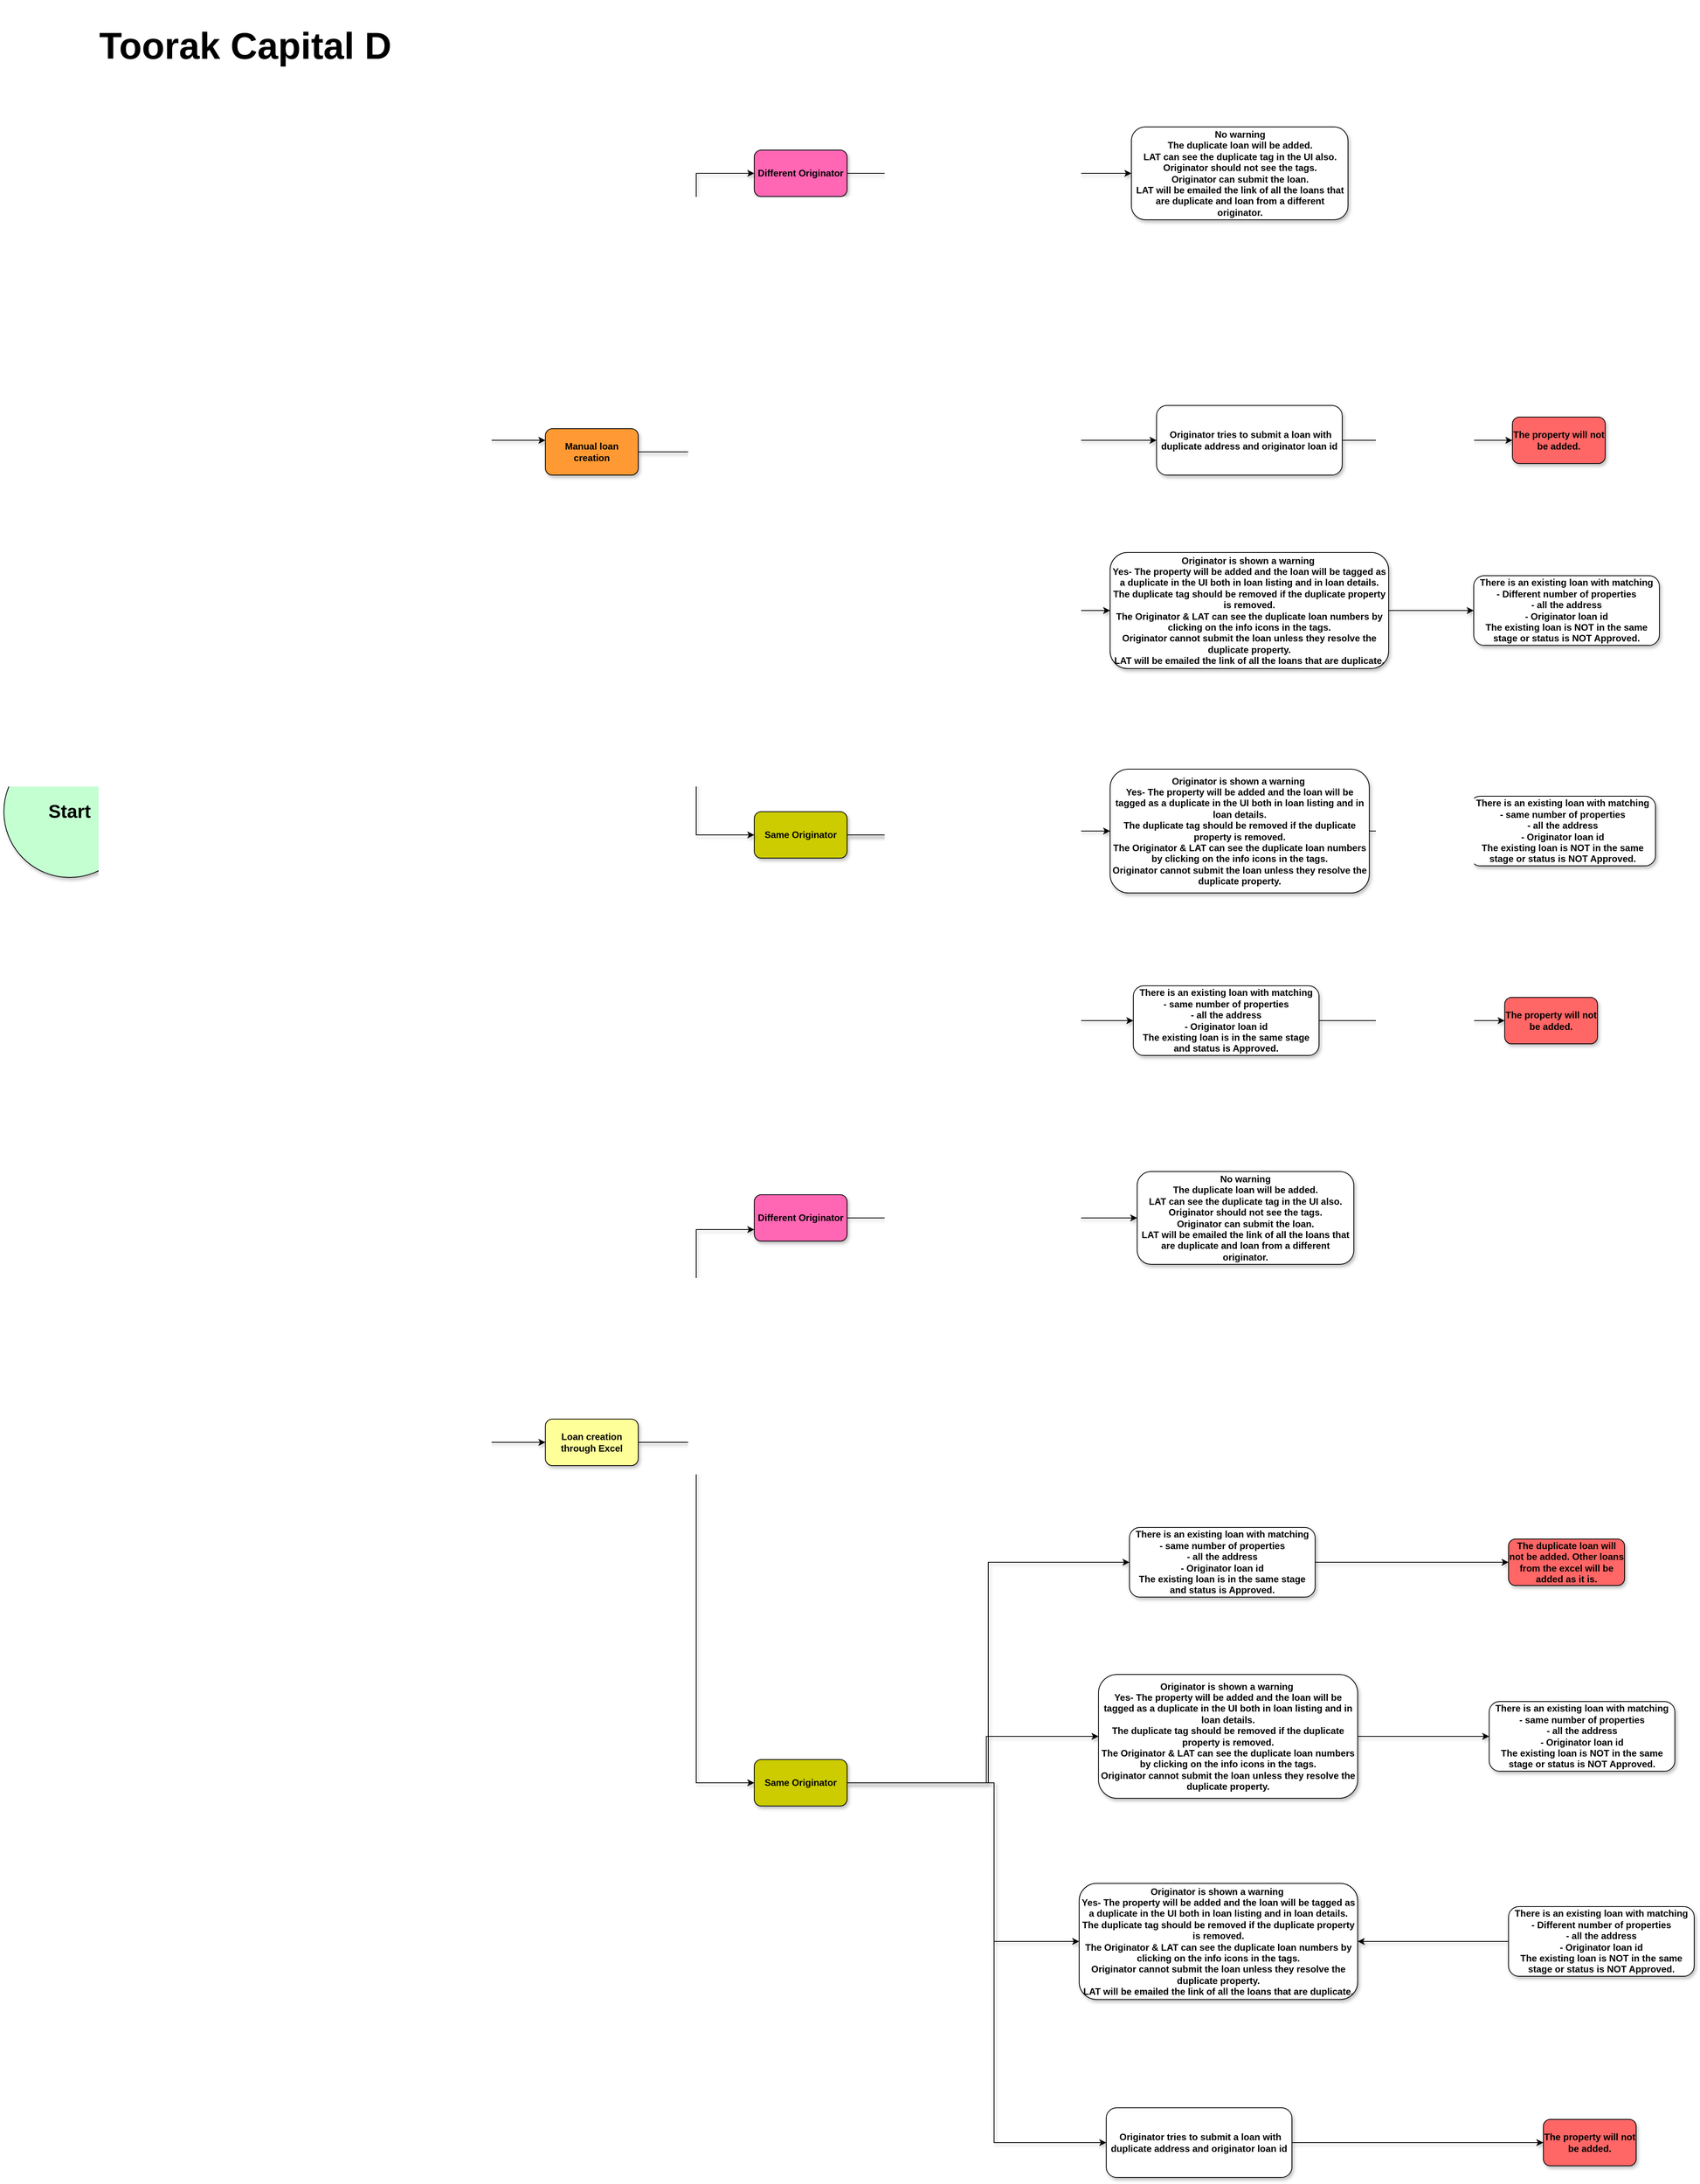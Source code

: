 <mxfile version="13.6.4" type="github">
  <diagram id="qH6c3s9MMgLRUwGL3_td" name="Page-1">
    <mxGraphModel dx="5282" dy="1964" grid="1" gridSize="10" guides="1" tooltips="1" connect="1" arrows="1" fold="1" page="1" pageScale="1" pageWidth="850" pageHeight="1100" math="0" shadow="0">
      <root>
        <mxCell id="0" />
        <mxCell id="1" parent="0" />
        <mxCell id="ZVSDZQNDmMW8suPTSfCe-81" style="edgeStyle=orthogonalEdgeStyle;rounded=0;orthogonalLoop=1;jettySize=auto;html=1;entryX=0;entryY=0.25;entryDx=0;entryDy=0;shadow=1;" edge="1" parent="1" source="ZVSDZQNDmMW8suPTSfCe-1" target="ZVSDZQNDmMW8suPTSfCe-3">
          <mxGeometry relative="1" as="geometry" />
        </mxCell>
        <mxCell id="ZVSDZQNDmMW8suPTSfCe-83" style="edgeStyle=orthogonalEdgeStyle;rounded=0;orthogonalLoop=1;jettySize=auto;html=1;entryX=0;entryY=0.5;entryDx=0;entryDy=0;shadow=1;" edge="1" parent="1" source="ZVSDZQNDmMW8suPTSfCe-1" target="ZVSDZQNDmMW8suPTSfCe-2">
          <mxGeometry relative="1" as="geometry" />
        </mxCell>
        <mxCell id="ZVSDZQNDmMW8suPTSfCe-1" value="&lt;font style=&quot;font-size: 24px&quot;&gt;Start&lt;/font&gt;" style="ellipse;whiteSpace=wrap;html=1;aspect=fixed;fillColor=#C4FFD2;fontStyle=1;shadow=1;" vertex="1" parent="1">
          <mxGeometry x="-530" y="1050" width="170" height="170" as="geometry" />
        </mxCell>
        <mxCell id="ZVSDZQNDmMW8suPTSfCe-96" style="edgeStyle=orthogonalEdgeStyle;rounded=0;orthogonalLoop=1;jettySize=auto;html=1;entryX=0;entryY=0.75;entryDx=0;entryDy=0;shadow=1;" edge="1" parent="1" source="ZVSDZQNDmMW8suPTSfCe-2" target="ZVSDZQNDmMW8suPTSfCe-5">
          <mxGeometry relative="1" as="geometry" />
        </mxCell>
        <mxCell id="ZVSDZQNDmMW8suPTSfCe-97" style="edgeStyle=orthogonalEdgeStyle;rounded=0;orthogonalLoop=1;jettySize=auto;html=1;entryX=0;entryY=0.5;entryDx=0;entryDy=0;shadow=1;" edge="1" parent="1" source="ZVSDZQNDmMW8suPTSfCe-2" target="ZVSDZQNDmMW8suPTSfCe-4">
          <mxGeometry relative="1" as="geometry" />
        </mxCell>
        <mxCell id="ZVSDZQNDmMW8suPTSfCe-2" value="Loan creation through Excel" style="rounded=1;whiteSpace=wrap;html=1;fillColor=#FFFF99;fontStyle=1;shadow=1;" vertex="1" parent="1">
          <mxGeometry x="170" y="1920" width="120" height="60" as="geometry" />
        </mxCell>
        <mxCell id="ZVSDZQNDmMW8suPTSfCe-110" style="edgeStyle=orthogonalEdgeStyle;rounded=0;orthogonalLoop=1;jettySize=auto;html=1;entryX=0;entryY=0.5;entryDx=0;entryDy=0;shadow=1;" edge="1" parent="1" source="ZVSDZQNDmMW8suPTSfCe-4" target="ZVSDZQNDmMW8suPTSfCe-48">
          <mxGeometry relative="1" as="geometry" />
        </mxCell>
        <mxCell id="ZVSDZQNDmMW8suPTSfCe-111" style="edgeStyle=orthogonalEdgeStyle;rounded=0;orthogonalLoop=1;jettySize=auto;html=1;entryX=0;entryY=0.5;entryDx=0;entryDy=0;shadow=1;" edge="1" parent="1" source="ZVSDZQNDmMW8suPTSfCe-4" target="ZVSDZQNDmMW8suPTSfCe-52">
          <mxGeometry relative="1" as="geometry">
            <Array as="points">
              <mxPoint x="740" y="2390" />
              <mxPoint x="740" y="2330" />
            </Array>
          </mxGeometry>
        </mxCell>
        <mxCell id="ZVSDZQNDmMW8suPTSfCe-112" style="edgeStyle=orthogonalEdgeStyle;rounded=0;orthogonalLoop=1;jettySize=auto;html=1;entryX=0;entryY=0.5;entryDx=0;entryDy=0;shadow=1;" edge="1" parent="1" source="ZVSDZQNDmMW8suPTSfCe-4" target="ZVSDZQNDmMW8suPTSfCe-55">
          <mxGeometry relative="1" as="geometry">
            <Array as="points">
              <mxPoint x="750" y="2390" />
              <mxPoint x="750" y="2595" />
            </Array>
          </mxGeometry>
        </mxCell>
        <mxCell id="ZVSDZQNDmMW8suPTSfCe-113" style="edgeStyle=orthogonalEdgeStyle;rounded=0;orthogonalLoop=1;jettySize=auto;html=1;entryX=0;entryY=0.5;entryDx=0;entryDy=0;shadow=1;" edge="1" parent="1" source="ZVSDZQNDmMW8suPTSfCe-4" target="ZVSDZQNDmMW8suPTSfCe-57">
          <mxGeometry relative="1" as="geometry">
            <Array as="points">
              <mxPoint x="750" y="2390" />
              <mxPoint x="750" y="2855" />
            </Array>
          </mxGeometry>
        </mxCell>
        <mxCell id="ZVSDZQNDmMW8suPTSfCe-4" value="Same Originator" style="rounded=1;whiteSpace=wrap;html=1;fillColor=#CCCC00;fontStyle=1;shadow=1;" vertex="1" parent="1">
          <mxGeometry x="440" y="2360" width="120" height="60" as="geometry" />
        </mxCell>
        <mxCell id="ZVSDZQNDmMW8suPTSfCe-109" style="edgeStyle=orthogonalEdgeStyle;rounded=0;orthogonalLoop=1;jettySize=auto;html=1;entryX=0;entryY=0.5;entryDx=0;entryDy=0;shadow=1;" edge="1" parent="1" source="ZVSDZQNDmMW8suPTSfCe-5" target="ZVSDZQNDmMW8suPTSfCe-66">
          <mxGeometry relative="1" as="geometry" />
        </mxCell>
        <mxCell id="ZVSDZQNDmMW8suPTSfCe-5" value="Different Originator" style="rounded=1;whiteSpace=wrap;html=1;fillColor=#FF66B3;fontStyle=1;shadow=1;" vertex="1" parent="1">
          <mxGeometry x="440" y="1630" width="120" height="60" as="geometry" />
        </mxCell>
        <mxCell id="ZVSDZQNDmMW8suPTSfCe-98" style="edgeStyle=orthogonalEdgeStyle;rounded=0;orthogonalLoop=1;jettySize=auto;html=1;entryX=0;entryY=0.5;entryDx=0;entryDy=0;shadow=1;" edge="1" parent="1" source="ZVSDZQNDmMW8suPTSfCe-6" target="ZVSDZQNDmMW8suPTSfCe-31">
          <mxGeometry relative="1" as="geometry" />
        </mxCell>
        <mxCell id="ZVSDZQNDmMW8suPTSfCe-99" style="edgeStyle=orthogonalEdgeStyle;rounded=0;orthogonalLoop=1;jettySize=auto;html=1;entryX=0;entryY=0.5;entryDx=0;entryDy=0;shadow=1;" edge="1" parent="1" source="ZVSDZQNDmMW8suPTSfCe-6" target="ZVSDZQNDmMW8suPTSfCe-29">
          <mxGeometry relative="1" as="geometry">
            <Array as="points">
              <mxPoint x="760" y="1165" />
              <mxPoint x="760" y="875" />
            </Array>
          </mxGeometry>
        </mxCell>
        <mxCell id="ZVSDZQNDmMW8suPTSfCe-100" style="edgeStyle=orthogonalEdgeStyle;rounded=0;orthogonalLoop=1;jettySize=auto;html=1;entryX=0;entryY=0.5;entryDx=0;entryDy=0;shadow=1;" edge="1" parent="1" source="ZVSDZQNDmMW8suPTSfCe-6" target="ZVSDZQNDmMW8suPTSfCe-24">
          <mxGeometry relative="1" as="geometry" />
        </mxCell>
        <mxCell id="ZVSDZQNDmMW8suPTSfCe-101" style="edgeStyle=orthogonalEdgeStyle;rounded=0;orthogonalLoop=1;jettySize=auto;html=1;entryX=0;entryY=0.5;entryDx=0;entryDy=0;shadow=1;" edge="1" parent="1" source="ZVSDZQNDmMW8suPTSfCe-6" target="ZVSDZQNDmMW8suPTSfCe-19">
          <mxGeometry relative="1" as="geometry">
            <Array as="points">
              <mxPoint x="770" y="1165" />
              <mxPoint x="770" y="1405" />
            </Array>
          </mxGeometry>
        </mxCell>
        <mxCell id="ZVSDZQNDmMW8suPTSfCe-6" value="Same Originator" style="rounded=1;whiteSpace=wrap;html=1;fillColor=#CCCC00;fontStyle=1;shadow=1;" vertex="1" parent="1">
          <mxGeometry x="440" y="1135" width="120" height="60" as="geometry" />
        </mxCell>
        <mxCell id="ZVSDZQNDmMW8suPTSfCe-108" style="edgeStyle=orthogonalEdgeStyle;rounded=0;orthogonalLoop=1;jettySize=auto;html=1;entryX=0;entryY=0.5;entryDx=0;entryDy=0;shadow=1;" edge="1" parent="1" source="ZVSDZQNDmMW8suPTSfCe-7" target="ZVSDZQNDmMW8suPTSfCe-68">
          <mxGeometry relative="1" as="geometry" />
        </mxCell>
        <mxCell id="ZVSDZQNDmMW8suPTSfCe-7" value="Different Originator" style="rounded=1;whiteSpace=wrap;html=1;fillColor=#FF66B3;shadow=1;fontStyle=1" vertex="1" parent="1">
          <mxGeometry x="440" y="280" width="120" height="60" as="geometry" />
        </mxCell>
        <mxCell id="ZVSDZQNDmMW8suPTSfCe-104" style="edgeStyle=orthogonalEdgeStyle;rounded=0;orthogonalLoop=1;jettySize=auto;html=1;entryX=0;entryY=0.5;entryDx=0;entryDy=0;shadow=1;" edge="1" parent="1" source="ZVSDZQNDmMW8suPTSfCe-19" target="ZVSDZQNDmMW8suPTSfCe-20">
          <mxGeometry relative="1" as="geometry" />
        </mxCell>
        <mxCell id="ZVSDZQNDmMW8suPTSfCe-19" value="&lt;div&gt;There is an existing loan with matching&lt;/div&gt;&lt;div&gt;- same number of properties&lt;/div&gt;&lt;div&gt;- all the address&lt;/div&gt;&lt;div&gt;- Originator loan id&lt;/div&gt;&lt;div&gt;The existing loan is in the same stage and status is Approved.&lt;/div&gt;" style="rounded=1;whiteSpace=wrap;html=1;fontStyle=1;shadow=1;" vertex="1" parent="1">
          <mxGeometry x="930" y="1360" width="240" height="90" as="geometry" />
        </mxCell>
        <mxCell id="ZVSDZQNDmMW8suPTSfCe-20" value="The property will not be added." style="rounded=1;whiteSpace=wrap;html=1;fillColor=#FF6666;fontStyle=1;shadow=1;" vertex="1" parent="1">
          <mxGeometry x="1410" y="1375" width="120" height="60" as="geometry" />
        </mxCell>
        <mxCell id="ZVSDZQNDmMW8suPTSfCe-23" value="&lt;div&gt;There is an existing loan with matching&lt;/div&gt;&lt;div&gt;- same number of properties&lt;/div&gt;&lt;div&gt;- all the address&lt;/div&gt;&lt;div&gt;- Originator loan id&lt;/div&gt;&lt;div&gt;The existing loan is NOT in the same stage or status is NOT Approved.&lt;/div&gt;" style="rounded=1;whiteSpace=wrap;html=1;fontStyle=1;shadow=1;" vertex="1" parent="1">
          <mxGeometry x="1365" y="1115" width="240" height="90" as="geometry" />
        </mxCell>
        <mxCell id="ZVSDZQNDmMW8suPTSfCe-105" style="edgeStyle=orthogonalEdgeStyle;rounded=0;orthogonalLoop=1;jettySize=auto;html=1;entryX=0;entryY=0.5;entryDx=0;entryDy=0;shadow=1;" edge="1" parent="1" source="ZVSDZQNDmMW8suPTSfCe-24" target="ZVSDZQNDmMW8suPTSfCe-23">
          <mxGeometry relative="1" as="geometry" />
        </mxCell>
        <mxCell id="ZVSDZQNDmMW8suPTSfCe-24" value="&lt;div&gt;Originator is shown a warning&amp;nbsp;&lt;/div&gt;&lt;div&gt;Yes- The property will be added and the loan will be tagged as a duplicate in the UI both in loan listing and in loan details.&lt;/div&gt;&lt;div&gt;The duplicate tag should be removed if the duplicate property is removed.&lt;/div&gt;&lt;div&gt;The Originator &amp;amp; LAT can see the duplicate loan numbers by clicking on the info icons in the tags.&lt;/div&gt;&lt;div&gt;Originator cannot submit the loan unless they resolve the duplicate property.&lt;/div&gt;" style="rounded=1;whiteSpace=wrap;html=1;fontStyle=1;shadow=1;" vertex="1" parent="1">
          <mxGeometry x="900" y="1080" width="335" height="160" as="geometry" />
        </mxCell>
        <mxCell id="ZVSDZQNDmMW8suPTSfCe-28" value="&lt;div&gt;There is an existing loan with matching&lt;/div&gt;&lt;div&gt;- Different number of properties&lt;/div&gt;&lt;div&gt;- all the address&lt;/div&gt;&lt;div&gt;- Originator loan id&lt;/div&gt;&lt;div&gt;The existing loan is NOT in the same stage or status is NOT Approved.&lt;/div&gt;" style="rounded=1;whiteSpace=wrap;html=1;fontStyle=1;shadow=1;" vertex="1" parent="1">
          <mxGeometry x="1370" y="830" width="240" height="90" as="geometry" />
        </mxCell>
        <mxCell id="ZVSDZQNDmMW8suPTSfCe-106" style="edgeStyle=orthogonalEdgeStyle;rounded=0;orthogonalLoop=1;jettySize=auto;html=1;entryX=0;entryY=0.5;entryDx=0;entryDy=0;shadow=1;" edge="1" parent="1" source="ZVSDZQNDmMW8suPTSfCe-29" target="ZVSDZQNDmMW8suPTSfCe-28">
          <mxGeometry relative="1" as="geometry" />
        </mxCell>
        <mxCell id="ZVSDZQNDmMW8suPTSfCe-29" value="&lt;div&gt;Originator is shown a warning&amp;nbsp;&lt;/div&gt;&lt;div&gt;Yes- The property will be added and the loan will be tagged as a duplicate in the UI both in loan listing and in loan details.&lt;/div&gt;&lt;div&gt;The duplicate tag should be removed if the duplicate property is removed.&lt;/div&gt;&lt;div&gt;The Originator &amp;amp; LAT can see the duplicate loan numbers by clicking on the info icons in the tags.&lt;/div&gt;&lt;div&gt;Originator cannot submit the loan unless they resolve the duplicate property.&lt;/div&gt;&lt;div&gt;LAT will be emailed the link of all the loans that are duplicate.&lt;/div&gt;" style="rounded=1;whiteSpace=wrap;html=1;fontStyle=1;shadow=1;" vertex="1" parent="1">
          <mxGeometry x="900" y="800" width="360" height="150" as="geometry" />
        </mxCell>
        <mxCell id="ZVSDZQNDmMW8suPTSfCe-107" style="edgeStyle=orthogonalEdgeStyle;rounded=0;orthogonalLoop=1;jettySize=auto;html=1;entryX=0;entryY=0.5;entryDx=0;entryDy=0;shadow=1;" edge="1" parent="1" source="ZVSDZQNDmMW8suPTSfCe-31" target="ZVSDZQNDmMW8suPTSfCe-32">
          <mxGeometry relative="1" as="geometry" />
        </mxCell>
        <mxCell id="ZVSDZQNDmMW8suPTSfCe-31" value="&amp;nbsp;Originator tries to submit a loan with duplicate address and originator loan id" style="rounded=1;whiteSpace=wrap;html=1;fontStyle=1;shadow=1;" vertex="1" parent="1">
          <mxGeometry x="960" y="610" width="240" height="90" as="geometry" />
        </mxCell>
        <mxCell id="ZVSDZQNDmMW8suPTSfCe-32" value="The property will not be added." style="rounded=1;whiteSpace=wrap;html=1;fillColor=#FF6666;fontStyle=1;shadow=1;" vertex="1" parent="1">
          <mxGeometry x="1420" y="625" width="120" height="60" as="geometry" />
        </mxCell>
        <mxCell id="ZVSDZQNDmMW8suPTSfCe-117" style="edgeStyle=orthogonalEdgeStyle;rounded=0;orthogonalLoop=1;jettySize=auto;html=1;entryX=0;entryY=0.5;entryDx=0;entryDy=0;shadow=1;" edge="1" parent="1" source="ZVSDZQNDmMW8suPTSfCe-48" target="ZVSDZQNDmMW8suPTSfCe-49">
          <mxGeometry relative="1" as="geometry" />
        </mxCell>
        <mxCell id="ZVSDZQNDmMW8suPTSfCe-48" value="&lt;div&gt;There is an existing loan with matching&lt;/div&gt;&lt;div&gt;- same number of properties&lt;/div&gt;&lt;div&gt;- all the address&lt;/div&gt;&lt;div&gt;- Originator loan id&lt;/div&gt;&lt;div&gt;The existing loan is in the same stage and status is Approved.&lt;/div&gt;" style="rounded=1;whiteSpace=wrap;html=1;fontStyle=1;shadow=1;" vertex="1" parent="1">
          <mxGeometry x="925" y="2060" width="240" height="90" as="geometry" />
        </mxCell>
        <mxCell id="ZVSDZQNDmMW8suPTSfCe-49" value="The duplicate loan will not be added. Other loans from the excel will be added as it is." style="rounded=1;whiteSpace=wrap;html=1;fillColor=#FF6666;fontStyle=1;shadow=1;" vertex="1" parent="1">
          <mxGeometry x="1415" y="2075" width="150" height="60" as="geometry" />
        </mxCell>
        <mxCell id="ZVSDZQNDmMW8suPTSfCe-51" value="&lt;div&gt;There is an existing loan with matching&lt;/div&gt;&lt;div&gt;- same number of properties&lt;/div&gt;&lt;div&gt;- all the address&lt;/div&gt;&lt;div&gt;- Originator loan id&lt;/div&gt;&lt;div&gt;The existing loan is NOT in the same stage or status is NOT Approved.&lt;/div&gt;" style="rounded=1;whiteSpace=wrap;html=1;fontStyle=1;shadow=1;" vertex="1" parent="1">
          <mxGeometry x="1390" y="2285" width="240" height="90" as="geometry" />
        </mxCell>
        <mxCell id="ZVSDZQNDmMW8suPTSfCe-120" style="edgeStyle=orthogonalEdgeStyle;rounded=0;orthogonalLoop=1;jettySize=auto;html=1;entryX=0;entryY=0.5;entryDx=0;entryDy=0;shadow=1;" edge="1" parent="1" source="ZVSDZQNDmMW8suPTSfCe-52" target="ZVSDZQNDmMW8suPTSfCe-51">
          <mxGeometry relative="1" as="geometry" />
        </mxCell>
        <mxCell id="ZVSDZQNDmMW8suPTSfCe-52" value="&lt;div&gt;Originator is shown a warning&amp;nbsp;&lt;/div&gt;&lt;div&gt;Yes- The property will be added and the loan will be tagged as a duplicate in the UI both in loan listing and in loan details.&lt;/div&gt;&lt;div&gt;The duplicate tag should be removed if the duplicate property is removed.&lt;/div&gt;&lt;div&gt;The Originator &amp;amp; LAT can see the duplicate loan numbers by clicking on the info icons in the tags.&lt;/div&gt;&lt;div&gt;Originator cannot submit the loan unless they resolve the duplicate property.&lt;/div&gt;" style="rounded=1;whiteSpace=wrap;html=1;fontStyle=1;shadow=1;" vertex="1" parent="1">
          <mxGeometry x="885" y="2250" width="335" height="160" as="geometry" />
        </mxCell>
        <mxCell id="ZVSDZQNDmMW8suPTSfCe-53" value="" style="edgeStyle=orthogonalEdgeStyle;rounded=0;orthogonalLoop=1;jettySize=auto;html=1;shadow=1;" edge="1" parent="1" source="ZVSDZQNDmMW8suPTSfCe-54" target="ZVSDZQNDmMW8suPTSfCe-55">
          <mxGeometry relative="1" as="geometry" />
        </mxCell>
        <mxCell id="ZVSDZQNDmMW8suPTSfCe-54" value="&lt;div&gt;There is an existing loan with matching&lt;/div&gt;&lt;div&gt;- Different number of properties&lt;/div&gt;&lt;div&gt;- all the address&lt;/div&gt;&lt;div&gt;- Originator loan id&lt;/div&gt;&lt;div&gt;The existing loan is NOT in the same stage or status is NOT Approved.&lt;/div&gt;" style="rounded=1;whiteSpace=wrap;html=1;fontStyle=1;shadow=1;" vertex="1" parent="1">
          <mxGeometry x="1415" y="2550" width="240" height="90" as="geometry" />
        </mxCell>
        <mxCell id="ZVSDZQNDmMW8suPTSfCe-55" value="&lt;div&gt;Originator is shown a warning&amp;nbsp;&lt;/div&gt;&lt;div&gt;Yes- The property will be added and the loan will be tagged as a duplicate in the UI both in loan listing and in loan details.&lt;/div&gt;&lt;div&gt;The duplicate tag should be removed if the duplicate property is removed.&lt;/div&gt;&lt;div&gt;The Originator &amp;amp; LAT can see the duplicate loan numbers by clicking on the info icons in the tags.&lt;/div&gt;&lt;div&gt;Originator cannot submit the loan unless they resolve the duplicate property.&lt;/div&gt;&lt;div&gt;LAT will be emailed the link of all the loans that are duplicate.&lt;/div&gt;" style="rounded=1;whiteSpace=wrap;html=1;fontStyle=1;shadow=1;" vertex="1" parent="1">
          <mxGeometry x="860" y="2520" width="360" height="150" as="geometry" />
        </mxCell>
        <mxCell id="ZVSDZQNDmMW8suPTSfCe-121" style="edgeStyle=orthogonalEdgeStyle;rounded=0;orthogonalLoop=1;jettySize=auto;html=1;entryX=0;entryY=0.5;entryDx=0;entryDy=0;shadow=1;" edge="1" parent="1" source="ZVSDZQNDmMW8suPTSfCe-57" target="ZVSDZQNDmMW8suPTSfCe-58">
          <mxGeometry relative="1" as="geometry" />
        </mxCell>
        <mxCell id="ZVSDZQNDmMW8suPTSfCe-57" value="&amp;nbsp;Originator tries to submit a loan with duplicate address and originator loan id" style="rounded=1;whiteSpace=wrap;html=1;fontStyle=1;shadow=1;" vertex="1" parent="1">
          <mxGeometry x="895" y="2810" width="240" height="90" as="geometry" />
        </mxCell>
        <mxCell id="ZVSDZQNDmMW8suPTSfCe-58" value="The property will not be added." style="rounded=1;whiteSpace=wrap;html=1;fillColor=#FF6666;fontStyle=1;shadow=1;" vertex="1" parent="1">
          <mxGeometry x="1460" y="2825" width="120" height="60" as="geometry" />
        </mxCell>
        <mxCell id="ZVSDZQNDmMW8suPTSfCe-66" value="&lt;div&gt;No warning&lt;span&gt;	&lt;/span&gt;&lt;/div&gt;&lt;div&gt;The duplicate loan will be added.&lt;/div&gt;&lt;div&gt;LAT can see the duplicate tag in the UI also. Originator should not see the tags.&lt;/div&gt;&lt;div&gt;Originator can submit the loan.&lt;/div&gt;&lt;div&gt;LAT will be emailed the link of all the loans that are duplicate and loan from a different originator.&lt;/div&gt;" style="rounded=1;whiteSpace=wrap;html=1;fontStyle=1;shadow=1;" vertex="1" parent="1">
          <mxGeometry x="935" y="1600" width="280" height="120" as="geometry" />
        </mxCell>
        <mxCell id="ZVSDZQNDmMW8suPTSfCe-68" value="&lt;div&gt;No warning&lt;span&gt;	&lt;/span&gt;&lt;/div&gt;&lt;div&gt;The duplicate loan will be added.&lt;/div&gt;&lt;div&gt;LAT can see the duplicate tag in the UI also. Originator should not see the tags.&lt;/div&gt;&lt;div&gt;Originator can submit the loan.&lt;/div&gt;&lt;div&gt;LAT will be emailed the link of all the loans that are duplicate and loan from a different originator.&lt;/div&gt;" style="rounded=1;whiteSpace=wrap;html=1;fontStyle=1;shadow=1;" vertex="1" parent="1">
          <mxGeometry x="927.5" y="250" width="280" height="120" as="geometry" />
        </mxCell>
        <mxCell id="ZVSDZQNDmMW8suPTSfCe-84" style="edgeStyle=orthogonalEdgeStyle;rounded=0;orthogonalLoop=1;jettySize=auto;html=1;entryX=0;entryY=0.5;entryDx=0;entryDy=0;shadow=1;" edge="1" parent="1" source="ZVSDZQNDmMW8suPTSfCe-3" target="ZVSDZQNDmMW8suPTSfCe-7">
          <mxGeometry relative="1" as="geometry" />
        </mxCell>
        <mxCell id="ZVSDZQNDmMW8suPTSfCe-86" style="edgeStyle=orthogonalEdgeStyle;rounded=0;orthogonalLoop=1;jettySize=auto;html=1;entryX=0;entryY=0.5;entryDx=0;entryDy=0;shadow=1;" edge="1" parent="1" source="ZVSDZQNDmMW8suPTSfCe-3" target="ZVSDZQNDmMW8suPTSfCe-6">
          <mxGeometry relative="1" as="geometry" />
        </mxCell>
        <mxCell id="ZVSDZQNDmMW8suPTSfCe-3" value="&lt;span&gt;Manual loan creation&lt;/span&gt;" style="rounded=1;whiteSpace=wrap;html=1;fillColor=#FF9933;fontStyle=1;shadow=1;" vertex="1" parent="1">
          <mxGeometry x="170" y="640" width="120" height="60" as="geometry" />
        </mxCell>
        <mxCell id="ZVSDZQNDmMW8suPTSfCe-71" value="&lt;font style=&quot;font-size: 48px&quot;&gt;Toorak Capital Duplicate Loans and Properties Processing Flow Diagram&lt;/font&gt;" style="text;html=1;strokeColor=none;fillColor=none;align=center;verticalAlign=middle;whiteSpace=wrap;rounded=0;fontStyle=1;shadow=1;" vertex="1" parent="1">
          <mxGeometry x="-445" y="90" width="1740" height="110" as="geometry" />
        </mxCell>
      </root>
    </mxGraphModel>
  </diagram>
</mxfile>
